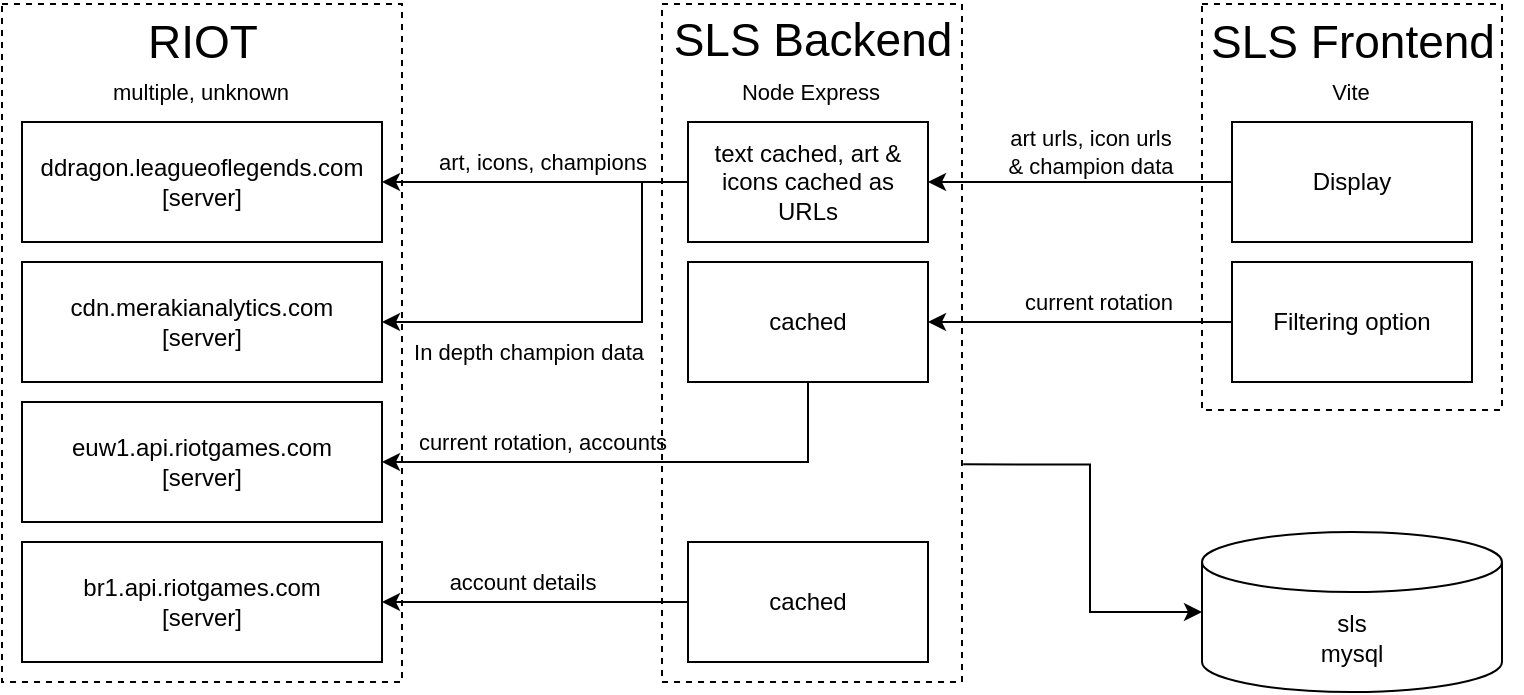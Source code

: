 <mxfile version="21.2.9" type="device">
  <diagram name="Side-1" id="GAiowCaoIhMKVycIKYPk">
    <mxGraphModel dx="2544" dy="919" grid="0" gridSize="10" guides="1" tooltips="1" connect="1" arrows="1" fold="1" page="1" pageScale="1" pageWidth="827" pageHeight="1169" math="0" shadow="0">
      <root>
        <mxCell id="0" />
        <mxCell id="1" parent="0" />
        <mxCell id="Hu1gVXQANjmjMfa-NOWD-142" value="" style="rounded=0;whiteSpace=wrap;html=1;dashed=1;fillColor=none;" parent="1" vertex="1">
          <mxGeometry x="116" y="248" width="150" height="203" as="geometry" />
        </mxCell>
        <mxCell id="2_-34rHhVmnG4LonBreD-8" style="edgeStyle=orthogonalEdgeStyle;rounded=0;orthogonalLoop=1;jettySize=auto;html=1;entryX=0;entryY=0.5;entryDx=0;entryDy=0;entryPerimeter=0;exitX=1.004;exitY=0.679;exitDx=0;exitDy=0;exitPerimeter=0;" edge="1" parent="1" source="Hu1gVXQANjmjMfa-NOWD-141" target="2_-34rHhVmnG4LonBreD-4">
          <mxGeometry relative="1" as="geometry">
            <Array as="points">
              <mxPoint x="60" y="478" />
              <mxPoint x="60" y="552" />
            </Array>
          </mxGeometry>
        </mxCell>
        <mxCell id="Hu1gVXQANjmjMfa-NOWD-141" value="" style="rounded=0;whiteSpace=wrap;html=1;dashed=1;fillColor=none;" parent="1" vertex="1">
          <mxGeometry x="-154" y="248" width="150" height="339" as="geometry" />
        </mxCell>
        <mxCell id="Hu1gVXQANjmjMfa-NOWD-140" value="" style="rounded=0;whiteSpace=wrap;html=1;dashed=1;fillColor=none;" parent="1" vertex="1">
          <mxGeometry x="-484" y="248" width="200" height="339" as="geometry" />
        </mxCell>
        <mxCell id="Hu1gVXQANjmjMfa-NOWD-12" style="edgeStyle=orthogonalEdgeStyle;rounded=0;orthogonalLoop=1;jettySize=auto;html=1;startArrow=classic;startFill=1;endArrow=none;endFill=0;" parent="1" source="Hu1gVXQANjmjMfa-NOWD-2" target="Hu1gVXQANjmjMfa-NOWD-10" edge="1">
          <mxGeometry relative="1" as="geometry" />
        </mxCell>
        <mxCell id="Hu1gVXQANjmjMfa-NOWD-13" value="art, icons, champions" style="edgeLabel;html=1;align=center;verticalAlign=middle;resizable=0;points=[];labelBackgroundColor=none;" parent="Hu1gVXQANjmjMfa-NOWD-12" vertex="1" connectable="0">
          <mxGeometry x="-0.202" y="1" relative="1" as="geometry">
            <mxPoint x="19" y="-9" as="offset" />
          </mxGeometry>
        </mxCell>
        <mxCell id="2_-34rHhVmnG4LonBreD-5" value="multiple, unknown" style="edgeLabel;html=1;align=center;verticalAlign=middle;resizable=0;points=[];" vertex="1" connectable="0" parent="Hu1gVXQANjmjMfa-NOWD-12">
          <mxGeometry x="-0.202" y="1" relative="1" as="geometry">
            <mxPoint x="-152" y="-44" as="offset" />
          </mxGeometry>
        </mxCell>
        <mxCell id="2_-34rHhVmnG4LonBreD-6" value="Node Express" style="edgeLabel;html=1;align=center;verticalAlign=middle;resizable=0;points=[];" vertex="1" connectable="0" parent="Hu1gVXQANjmjMfa-NOWD-12">
          <mxGeometry x="-0.202" y="1" relative="1" as="geometry">
            <mxPoint x="153" y="-44" as="offset" />
          </mxGeometry>
        </mxCell>
        <mxCell id="2_-34rHhVmnG4LonBreD-7" value="Vite" style="edgeLabel;html=1;align=center;verticalAlign=middle;resizable=0;points=[];" vertex="1" connectable="0" parent="Hu1gVXQANjmjMfa-NOWD-12">
          <mxGeometry x="-0.202" y="1" relative="1" as="geometry">
            <mxPoint x="423" y="-44" as="offset" />
          </mxGeometry>
        </mxCell>
        <mxCell id="Hu1gVXQANjmjMfa-NOWD-2" value="ddragon.leagueoflegends.com&lt;br&gt;[server]" style="rounded=0;whiteSpace=wrap;html=1;fillColor=none;" parent="1" vertex="1">
          <mxGeometry x="-474" y="307" width="180" height="60" as="geometry" />
        </mxCell>
        <mxCell id="Hu1gVXQANjmjMfa-NOWD-3" value="euw1.api.riotgames.com&lt;br&gt;[server]" style="rounded=0;whiteSpace=wrap;html=1;fillColor=none;" parent="1" vertex="1">
          <mxGeometry x="-474" y="447" width="180" height="60" as="geometry" />
        </mxCell>
        <mxCell id="Hu1gVXQANjmjMfa-NOWD-4" value="cdn.merakianalytics.com&lt;br&gt;[server]" style="rounded=0;whiteSpace=wrap;html=1;fillColor=none;" parent="1" vertex="1">
          <mxGeometry x="-474" y="377" width="180" height="60" as="geometry" />
        </mxCell>
        <mxCell id="Hu1gVXQANjmjMfa-NOWD-5" value="br1.api.riotgames.com&lt;br&gt;[server]" style="rounded=0;whiteSpace=wrap;html=1;fillColor=none;" parent="1" vertex="1">
          <mxGeometry x="-474" y="517" width="180" height="60" as="geometry" />
        </mxCell>
        <mxCell id="Hu1gVXQANjmjMfa-NOWD-6" value="&lt;font style=&quot;font-size: 23px;&quot;&gt;RIOT&lt;/font&gt;" style="text;html=1;align=center;verticalAlign=middle;resizable=0;points=[];autosize=1;strokeColor=none;fillColor=none;" parent="1" vertex="1">
          <mxGeometry x="-424" y="247" width="80" height="40" as="geometry" />
        </mxCell>
        <mxCell id="Hu1gVXQANjmjMfa-NOWD-7" value="&lt;font style=&quot;font-size: 23px;&quot;&gt;SLS Backend&lt;/font&gt;" style="text;html=1;align=center;verticalAlign=middle;resizable=0;points=[];autosize=1;strokeColor=none;fillColor=none;" parent="1" vertex="1">
          <mxGeometry x="-159" y="246" width="160" height="40" as="geometry" />
        </mxCell>
        <mxCell id="Hu1gVXQANjmjMfa-NOWD-8" value="&lt;font style=&quot;font-size: 23px;&quot;&gt;SLS Frontend&lt;/font&gt;" style="text;html=1;align=center;verticalAlign=middle;resizable=0;points=[];autosize=1;strokeColor=none;fillColor=none;" parent="1" vertex="1">
          <mxGeometry x="106" y="247" width="170" height="40" as="geometry" />
        </mxCell>
        <mxCell id="Hu1gVXQANjmjMfa-NOWD-18" style="edgeStyle=orthogonalEdgeStyle;rounded=0;orthogonalLoop=1;jettySize=auto;html=1;entryX=1;entryY=0.5;entryDx=0;entryDy=0;" parent="1" source="Hu1gVXQANjmjMfa-NOWD-10" target="Hu1gVXQANjmjMfa-NOWD-4" edge="1">
          <mxGeometry relative="1" as="geometry">
            <Array as="points">
              <mxPoint x="-164" y="337" />
              <mxPoint x="-164" y="407" />
            </Array>
          </mxGeometry>
        </mxCell>
        <mxCell id="Hu1gVXQANjmjMfa-NOWD-19" value="In depth champion data" style="edgeLabel;html=1;align=center;verticalAlign=middle;resizable=0;points=[];labelBackgroundColor=none;" parent="Hu1gVXQANjmjMfa-NOWD-18" vertex="1" connectable="0">
          <mxGeometry x="0.668" relative="1" as="geometry">
            <mxPoint x="36" y="15" as="offset" />
          </mxGeometry>
        </mxCell>
        <mxCell id="Hu1gVXQANjmjMfa-NOWD-10" value="text cached, art &amp;amp; icons cached as URLs" style="rounded=0;whiteSpace=wrap;html=1;fillColor=none;" parent="1" vertex="1">
          <mxGeometry x="-141" y="307" width="120" height="60" as="geometry" />
        </mxCell>
        <mxCell id="Hu1gVXQANjmjMfa-NOWD-14" style="edgeStyle=orthogonalEdgeStyle;rounded=0;orthogonalLoop=1;jettySize=auto;html=1;" parent="1" source="Hu1gVXQANjmjMfa-NOWD-11" target="Hu1gVXQANjmjMfa-NOWD-10" edge="1">
          <mxGeometry relative="1" as="geometry" />
        </mxCell>
        <mxCell id="Hu1gVXQANjmjMfa-NOWD-15" value="art urls, icon urls &lt;br&gt;&amp;amp; champion data" style="edgeLabel;html=1;align=center;verticalAlign=middle;resizable=0;points=[];labelBackgroundColor=none;" parent="Hu1gVXQANjmjMfa-NOWD-14" vertex="1" connectable="0">
          <mxGeometry x="0.2" relative="1" as="geometry">
            <mxPoint x="20" y="-15" as="offset" />
          </mxGeometry>
        </mxCell>
        <mxCell id="Hu1gVXQANjmjMfa-NOWD-11" value="Display" style="rounded=0;whiteSpace=wrap;html=1;fillColor=none;" parent="1" vertex="1">
          <mxGeometry x="131" y="307" width="120" height="60" as="geometry" />
        </mxCell>
        <mxCell id="Hu1gVXQANjmjMfa-NOWD-20" style="edgeStyle=orthogonalEdgeStyle;rounded=0;orthogonalLoop=1;jettySize=auto;html=1;" parent="1" source="Hu1gVXQANjmjMfa-NOWD-16" target="Hu1gVXQANjmjMfa-NOWD-3" edge="1">
          <mxGeometry relative="1" as="geometry">
            <Array as="points">
              <mxPoint x="-81" y="477" />
            </Array>
          </mxGeometry>
        </mxCell>
        <mxCell id="Hu1gVXQANjmjMfa-NOWD-24" value="current rotation, accounts" style="edgeLabel;html=1;align=center;verticalAlign=middle;resizable=0;points=[];labelBackgroundColor=none;" parent="Hu1gVXQANjmjMfa-NOWD-20" vertex="1" connectable="0">
          <mxGeometry x="0.19" y="1" relative="1" as="geometry">
            <mxPoint x="-23" y="-11" as="offset" />
          </mxGeometry>
        </mxCell>
        <mxCell id="Hu1gVXQANjmjMfa-NOWD-16" value="cached" style="rounded=0;whiteSpace=wrap;html=1;fillColor=none;" parent="1" vertex="1">
          <mxGeometry x="-141" y="377" width="120" height="60" as="geometry" />
        </mxCell>
        <mxCell id="Hu1gVXQANjmjMfa-NOWD-22" style="edgeStyle=orthogonalEdgeStyle;rounded=0;orthogonalLoop=1;jettySize=auto;html=1;" parent="1" source="Hu1gVXQANjmjMfa-NOWD-21" target="Hu1gVXQANjmjMfa-NOWD-16" edge="1">
          <mxGeometry relative="1" as="geometry" />
        </mxCell>
        <mxCell id="Hu1gVXQANjmjMfa-NOWD-23" value="current rotation" style="edgeLabel;html=1;align=center;verticalAlign=middle;resizable=0;points=[];labelBackgroundColor=none;" parent="Hu1gVXQANjmjMfa-NOWD-22" vertex="1" connectable="0">
          <mxGeometry x="0.212" y="-2" relative="1" as="geometry">
            <mxPoint x="25" y="-8" as="offset" />
          </mxGeometry>
        </mxCell>
        <mxCell id="Hu1gVXQANjmjMfa-NOWD-21" value="Filtering option" style="rounded=0;whiteSpace=wrap;html=1;fillColor=none;" parent="1" vertex="1">
          <mxGeometry x="131" y="377" width="120" height="60" as="geometry" />
        </mxCell>
        <mxCell id="Hu1gVXQANjmjMfa-NOWD-138" style="edgeStyle=orthogonalEdgeStyle;rounded=0;orthogonalLoop=1;jettySize=auto;html=1;" parent="1" source="Hu1gVXQANjmjMfa-NOWD-137" target="Hu1gVXQANjmjMfa-NOWD-5" edge="1">
          <mxGeometry relative="1" as="geometry" />
        </mxCell>
        <mxCell id="Hu1gVXQANjmjMfa-NOWD-139" value="account details" style="edgeLabel;html=1;align=center;verticalAlign=middle;resizable=0;points=[];labelBackgroundColor=none;" parent="Hu1gVXQANjmjMfa-NOWD-138" vertex="1" connectable="0">
          <mxGeometry x="-0.164" y="-1" relative="1" as="geometry">
            <mxPoint x="-19" y="-9" as="offset" />
          </mxGeometry>
        </mxCell>
        <mxCell id="Hu1gVXQANjmjMfa-NOWD-137" value="cached" style="rounded=0;whiteSpace=wrap;html=1;fillColor=none;" parent="1" vertex="1">
          <mxGeometry x="-141" y="517" width="120" height="60" as="geometry" />
        </mxCell>
        <mxCell id="2_-34rHhVmnG4LonBreD-4" value="sls&lt;br&gt;mysql" style="shape=cylinder3;whiteSpace=wrap;html=1;boundedLbl=1;backgroundOutline=1;size=15;fillColor=none;" vertex="1" parent="1">
          <mxGeometry x="116" y="512" width="150" height="80" as="geometry" />
        </mxCell>
      </root>
    </mxGraphModel>
  </diagram>
</mxfile>
